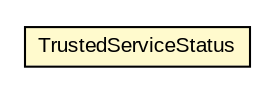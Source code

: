 #!/usr/local/bin/dot
#
# Class diagram 
# Generated by UMLGraph version R5_6-24-gf6e263 (http://www.umlgraph.org/)
#

digraph G {
	edge [fontname="arial",fontsize=10,labelfontname="arial",labelfontsize=10];
	node [fontname="arial",fontsize=10,shape=plaintext];
	nodesep=0.25;
	ranksep=0.5;
	// eu.europa.esig.dss.validation.process.qualification.trust.TrustedServiceStatus
	c743405 [label=<<table title="eu.europa.esig.dss.validation.process.qualification.trust.TrustedServiceStatus" border="0" cellborder="1" cellspacing="0" cellpadding="2" port="p" bgcolor="lemonChiffon" href="./TrustedServiceStatus.html">
		<tr><td><table border="0" cellspacing="0" cellpadding="1">
<tr><td align="center" balign="center"> TrustedServiceStatus </td></tr>
		</table></td></tr>
		</table>>, URL="./TrustedServiceStatus.html", fontname="arial", fontcolor="black", fontsize=10.0];
}

